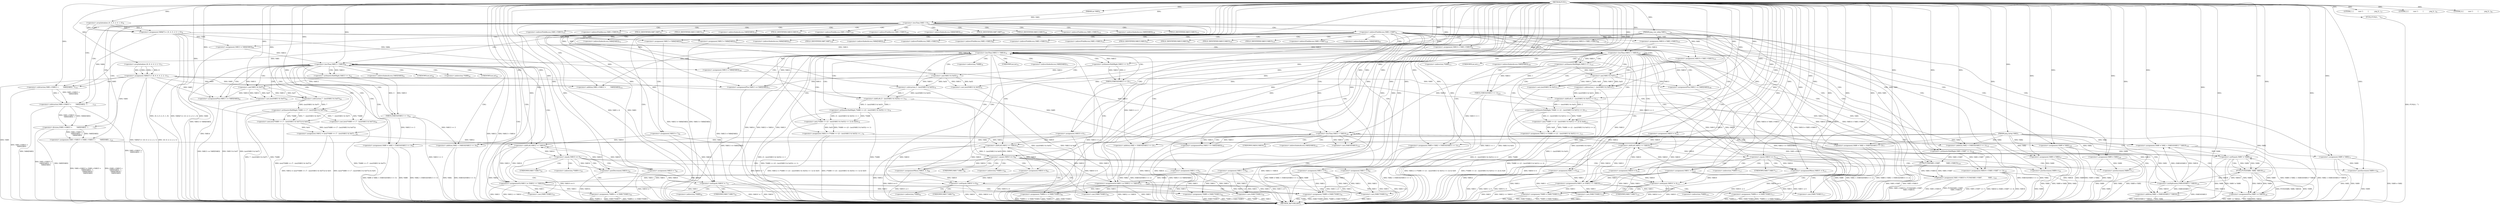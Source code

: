 digraph "FUN1" {  
"8" [label = <(METHOD,FUN1)<SUB>1</SUB>> ]
"451" [label = <(METHOD_RETURN,ANY)<SUB>1</SUB>> ]
"9" [label = <(PARAM,png_row_infop VAR1)<SUB>1</SUB>> ]
"10" [label = <(PARAM,png_bytep VAR2)<SUB>1</SUB>> ]
"11" [label = <(PARAM,int VAR3)<SUB>1</SUB>> ]
"14" [label = <(&lt;operator&gt;.assignment,VAR4[7] = {0, 4, 0, 2, 0, 1, 0})<SUB>8</SUB>> ]
"25" [label = <(&lt;operator&gt;.assignment,VAR5[7] = {8, 8, 4, 4, 2, 2, 1})<SUB>11</SUB>> ]
"35" [label = <(FUN2,FUN2(1, &quot;&quot;))<SUB>15</SUB>> ]
"39" [label = <(&lt;operator&gt;.lessThan,VAR3 &lt; 6)<SUB>21</SUB>> ]
"16" [label = <(&lt;operator&gt;.arrayInitializer,{0, 4, 0, 2, 0, 1, 0})<SUB>8</SUB>> ]
"27" [label = <(&lt;operator&gt;.arrayInitializer,{8, 8, 4, 4, 2, 2, 1})<SUB>11</SUB>> ]
"419" [label = <(&lt;operator&gt;.assignment,VAR1-&gt;VAR15 = (VAR1-&gt;VAR15 +
         VAR5[VAR3...)<SUB>155</SUB>> ]
"440" [label = <(&lt;operator&gt;.assignment,VAR1-&gt;VAR19 = FUN4(VAR1-&gt;VAR7,
            VAR1...)<SUB>159</SUB>> ]
"49" [label = <(LITERAL,1,{
         case 1:
         {
            png_b...)<SUB>27</SUB>> ]
"152" [label = <(LITERAL,2,{
         case 1:
         {
            png_b...)<SUB>61</SUB>> ]
"256" [label = <(LITERAL,4,{
         case 1:
         {
            png_b...)<SUB>94</SUB>> ]
"423" [label = <(&lt;operator&gt;.division,(VAR1-&gt;VAR15 +
         VAR5[VAR3] - 1 -
      ...)<SUB>155</SUB>> ]
"444" [label = <(FUN4,FUN4(VAR1-&gt;VAR7,
            VAR1-&gt;VAR15))<SUB>159</SUB>> ]
"58" [label = <(&lt;operator&gt;.assignment,VAR14 = VAR1-&gt;VAR15)<SUB>35</SUB>> ]
"63" [label = <(&lt;operator&gt;.assignment,VAR9 = VAR2)<SUB>37</SUB>> ]
"66" [label = <(&lt;operator&gt;.assignment,VAR11 = 0)<SUB>38</SUB>> ]
"69" [label = <(&lt;operator&gt;.assignment,VAR10 = 7)<SUB>39</SUB>> ]
"161" [label = <(&lt;operator&gt;.assignment,VAR14 = VAR1-&gt;VAR15)<SUB>69</SUB>> ]
"166" [label = <(&lt;operator&gt;.assignment,VAR9 = VAR2)<SUB>71</SUB>> ]
"169" [label = <(&lt;operator&gt;.assignment,VAR10 = 6)<SUB>72</SUB>> ]
"172" [label = <(&lt;operator&gt;.assignment,VAR11 = 0)<SUB>73</SUB>> ]
"265" [label = <(&lt;operator&gt;.assignment,VAR14 = VAR1-&gt;VAR15)<SUB>102</SUB>> ]
"270" [label = <(&lt;operator&gt;.assignment,VAR9 = VAR2)<SUB>104</SUB>> ]
"273" [label = <(&lt;operator&gt;.assignment,VAR10 = 4)<SUB>105</SUB>> ]
"276" [label = <(&lt;operator&gt;.assignment,VAR11 = 0)<SUB>106</SUB>> ]
"365" [label = <(&lt;operator&gt;.assignment,VAR14 = VAR1-&gt;VAR15)<SUB>132</SUB>> ]
"371" [label = <(&lt;operator&gt;.assignment,VAR9 = VAR2)<SUB>136</SUB>> ]
"374" [label = <(&lt;operator&gt;.assignment,VAR18 = (VAR1-&gt;VAR7 &gt;&gt; 3))<SUB>138</SUB>> ]
"424" [label = <(&lt;operator&gt;.subtraction,VAR1-&gt;VAR15 +
         VAR5[VAR3] - 1 -
       ...)<SUB>155</SUB>> ]
"79" [label = <(&lt;operator&gt;.lessThan,VAR13 &lt; VAR14)<SUB>40</SUB>> ]
"82" [label = <(&lt;operator&gt;.assignmentPlus,VAR13 += VAR5[VAR3])<SUB>41</SUB>> ]
"140" [label = <(&lt;operator&gt;.notEquals,VAR10 != 7)<SUB>57</SUB>> ]
"182" [label = <(&lt;operator&gt;.lessThan,VAR13 &lt; VAR14)<SUB>74</SUB>> ]
"185" [label = <(&lt;operator&gt;.assignmentPlus,VAR13 += VAR5[VAR3])<SUB>75</SUB>> ]
"244" [label = <(&lt;operator&gt;.notEquals,VAR10 != 6)<SUB>90</SUB>> ]
"286" [label = <(&lt;operator&gt;.lessThan,VAR13 &lt; VAR14)<SUB>107</SUB>> ]
"289" [label = <(&lt;operator&gt;.assignmentPlus,VAR13 += VAR5[VAR3])<SUB>108</SUB>> ]
"348" [label = <(&lt;operator&gt;.notEquals,VAR10 != 4)<SUB>123</SUB>> ]
"388" [label = <(&lt;operator&gt;.lessThan,VAR13 &lt; VAR14)<SUB>140</SUB>> ]
"391" [label = <(&lt;operator&gt;.assignmentPlus,VAR13 += VAR5[VAR3])<SUB>141</SUB>> ]
"425" [label = <(&lt;operator&gt;.subtraction,VAR1-&gt;VAR15 +
         VAR5[VAR3] - 1)<SUB>155</SUB>> ]
"74" [label = <(&lt;operator&gt;.assignment,VAR13 = VAR4[VAR3])<SUB>40</SUB>> ]
"88" [label = <(&lt;operator&gt;.assignment,VAR8 = VAR2 + (VAR16)(VAR13 &gt;&gt; 3))<SUB>43</SUB>> ]
"96" [label = <(&lt;operator&gt;.assignment,VAR12 = (int)(*VAR8 &gt;&gt; (7 - (int)(VAR13 &amp; 0x07)...)<SUB>44</SUB>> ]
"112" [label = <(&lt;operators&gt;.assignmentOr,VAR11 |= (VAR12 &lt;&lt; VAR10))<SUB>45</SUB>> ]
"144" [label = <(&lt;operator&gt;.assignment,*VAR9 = (VAR17)VAR11)<SUB>58</SUB>> ]
"177" [label = <(&lt;operator&gt;.assignment,VAR13 = VAR4[VAR3])<SUB>74</SUB>> ]
"191" [label = <(&lt;operator&gt;.assignment,VAR8 = VAR2 + (VAR16)(VAR13 &gt;&gt; 2))<SUB>77</SUB>> ]
"199" [label = <(&lt;operator&gt;.assignment,VAR12 = (*VAR8 &gt;&gt; ((3 - (int)(VAR13 &amp; 0x03)) &lt;&lt;...)<SUB>78</SUB>> ]
"215" [label = <(&lt;operators&gt;.assignmentOr,VAR11 |= (VAR12 &lt;&lt; VAR10))<SUB>79</SUB>> ]
"248" [label = <(&lt;operator&gt;.assignment,*VAR9 = (VAR17)VAR11)<SUB>91</SUB>> ]
"281" [label = <(&lt;operator&gt;.assignment,VAR13 = VAR4[VAR3])<SUB>107</SUB>> ]
"295" [label = <(&lt;operator&gt;.assignment,VAR8 = VAR2 + (VAR16)(VAR13 &gt;&gt; 1))<SUB>110</SUB>> ]
"303" [label = <(&lt;operator&gt;.assignment,VAR12 = (*VAR8 &gt;&gt; ((1 - (int)(VAR13 &amp; 0x01)) &lt;&lt;...)<SUB>111</SUB>> ]
"319" [label = <(&lt;operators&gt;.assignmentOr,VAR11 |= (VAR12 &lt;&lt; VAR10))<SUB>112</SUB>> ]
"352" [label = <(&lt;operator&gt;.assignment,*VAR9 = (VAR17)VAR11)<SUB>124</SUB>> ]
"376" [label = <(&lt;operator&gt;.arithmeticShiftRight,VAR1-&gt;VAR7 &gt;&gt; 3)<SUB>138</SUB>> ]
"383" [label = <(&lt;operator&gt;.assignment,VAR13 = VAR4[VAR3])<SUB>140</SUB>> ]
"397" [label = <(&lt;operator&gt;.assignment,VAR8 = VAR2 + (VAR16)VAR13 * VAR18)<SUB>144</SUB>> ]
"415" [label = <(&lt;operator&gt;.assignmentPlus,VAR9 += VAR18)<SUB>149</SUB>> ]
"426" [label = <(&lt;operator&gt;.addition,VAR1-&gt;VAR15 +
         VAR5[VAR3])<SUB>155</SUB>> ]
"118" [label = <(&lt;operator&gt;.equals,VAR10 == 0)<SUB>47</SUB>> ]
"221" [label = <(&lt;operator&gt;.equals,VAR10 == 0)<SUB>81</SUB>> ]
"325" [label = <(&lt;operator&gt;.equals,VAR10 == 0)<SUB>114</SUB>> ]
"407" [label = <(&lt;operator&gt;.notEquals,VAR9 != VAR8)<SUB>146</SUB>> ]
"90" [label = <(&lt;operator&gt;.addition,VAR2 + (VAR16)(VAR13 &gt;&gt; 3))<SUB>43</SUB>> ]
"98" [label = <(&lt;operator&gt;.and,(int)(*VAR8 &gt;&gt; (7 - (int)(VAR13 &amp; 0x07))) &amp; 0x01)<SUB>44</SUB>> ]
"114" [label = <(&lt;operator&gt;.shiftLeft,VAR12 &lt;&lt; VAR10)<SUB>45</SUB>> ]
"122" [label = <(&lt;operator&gt;.assignment,VAR10 = 7)<SUB>49</SUB>> ]
"125" [label = <(&lt;operator&gt;.assignment,*VAR9++ = (VAR17)VAR11)<SUB>50</SUB>> ]
"132" [label = <(&lt;operator&gt;.assignment,VAR11 = 0)<SUB>51</SUB>> ]
"147" [label = <(&lt;operator&gt;.cast,(VAR17)VAR11)<SUB>58</SUB>> ]
"193" [label = <(&lt;operator&gt;.addition,VAR2 + (VAR16)(VAR13 &gt;&gt; 2))<SUB>77</SUB>> ]
"201" [label = <(&lt;operator&gt;.and,(*VAR8 &gt;&gt; ((3 - (int)(VAR13 &amp; 0x03)) &lt;&lt; 1)) &amp; 0x03)<SUB>78</SUB>> ]
"217" [label = <(&lt;operator&gt;.shiftLeft,VAR12 &lt;&lt; VAR10)<SUB>79</SUB>> ]
"225" [label = <(&lt;operator&gt;.assignment,VAR10 = 6)<SUB>83</SUB>> ]
"228" [label = <(&lt;operator&gt;.assignment,*VAR9++ = (VAR17)VAR11)<SUB>84</SUB>> ]
"235" [label = <(&lt;operator&gt;.assignment,VAR11 = 0)<SUB>85</SUB>> ]
"251" [label = <(&lt;operator&gt;.cast,(VAR17)VAR11)<SUB>91</SUB>> ]
"297" [label = <(&lt;operator&gt;.addition,VAR2 + (VAR16)(VAR13 &gt;&gt; 1))<SUB>110</SUB>> ]
"305" [label = <(&lt;operator&gt;.and,(*VAR8 &gt;&gt; ((1 - (int)(VAR13 &amp; 0x01)) &lt;&lt; 2)) &amp; 0x0f)<SUB>111</SUB>> ]
"321" [label = <(&lt;operator&gt;.shiftLeft,VAR12 &lt;&lt; VAR10)<SUB>112</SUB>> ]
"329" [label = <(&lt;operator&gt;.assignment,VAR10 = 4)<SUB>116</SUB>> ]
"332" [label = <(&lt;operator&gt;.assignment,*VAR9++ = (VAR17)VAR11)<SUB>117</SUB>> ]
"339" [label = <(&lt;operator&gt;.assignment,VAR11 = 0)<SUB>118</SUB>> ]
"355" [label = <(&lt;operator&gt;.cast,(VAR17)VAR11)<SUB>124</SUB>> ]
"399" [label = <(&lt;operator&gt;.addition,VAR2 + (VAR16)VAR13 * VAR18)<SUB>144</SUB>> ]
"411" [label = <(FUN3,FUN3(VAR9, VAR8, VAR18))<SUB>147</SUB>> ]
"92" [label = <(VAR16,(VAR16)(VAR13 &gt;&gt; 3))<SUB>43</SUB>> ]
"99" [label = <(&lt;operator&gt;.cast,(int)(*VAR8 &gt;&gt; (7 - (int)(VAR13 &amp; 0x07))))<SUB>44</SUB>> ]
"137" [label = <(&lt;operator&gt;.postDecrement,VAR10--)<SUB>54</SUB>> ]
"195" [label = <(VAR16,(VAR16)(VAR13 &gt;&gt; 2))<SUB>77</SUB>> ]
"202" [label = <(&lt;operator&gt;.arithmeticShiftRight,*VAR8 &gt;&gt; ((3 - (int)(VAR13 &amp; 0x03)) &lt;&lt; 1))<SUB>78</SUB>> ]
"240" [label = <(&lt;operator&gt;.assignmentMinus,VAR10 -= 2)<SUB>88</SUB>> ]
"299" [label = <(VAR16,(VAR16)(VAR13 &gt;&gt; 1))<SUB>110</SUB>> ]
"306" [label = <(&lt;operator&gt;.arithmeticShiftRight,*VAR8 &gt;&gt; ((1 - (int)(VAR13 &amp; 0x01)) &lt;&lt; 2))<SUB>111</SUB>> ]
"344" [label = <(&lt;operator&gt;.assignmentMinus,VAR10 -= 4)<SUB>121</SUB>> ]
"401" [label = <(&lt;operator&gt;.multiplication,(VAR16)VAR13 * VAR18)<SUB>144</SUB>> ]
"93" [label = <(&lt;operator&gt;.arithmeticShiftRight,VAR13 &gt;&gt; 3)<SUB>43</SUB>> ]
"101" [label = <(&lt;operator&gt;.arithmeticShiftRight,*VAR8 &gt;&gt; (7 - (int)(VAR13 &amp; 0x07)))<SUB>44</SUB>> ]
"129" [label = <(&lt;operator&gt;.cast,(VAR17)VAR11)<SUB>50</SUB>> ]
"196" [label = <(&lt;operator&gt;.arithmeticShiftRight,VAR13 &gt;&gt; 2)<SUB>77</SUB>> ]
"205" [label = <(&lt;operator&gt;.shiftLeft,(3 - (int)(VAR13 &amp; 0x03)) &lt;&lt; 1)<SUB>78</SUB>> ]
"232" [label = <(&lt;operator&gt;.cast,(VAR17)VAR11)<SUB>84</SUB>> ]
"300" [label = <(&lt;operator&gt;.arithmeticShiftRight,VAR13 &gt;&gt; 1)<SUB>110</SUB>> ]
"309" [label = <(&lt;operator&gt;.shiftLeft,(1 - (int)(VAR13 &amp; 0x01)) &lt;&lt; 2)<SUB>111</SUB>> ]
"336" [label = <(&lt;operator&gt;.cast,(VAR17)VAR11)<SUB>117</SUB>> ]
"402" [label = <(&lt;operator&gt;.cast,(VAR16)VAR13)<SUB>144</SUB>> ]
"104" [label = <(&lt;operator&gt;.subtraction,7 - (int)(VAR13 &amp; 0x07))<SUB>44</SUB>> ]
"127" [label = <(&lt;operator&gt;.postIncrement,VAR9++)<SUB>50</SUB>> ]
"206" [label = <(&lt;operator&gt;.subtraction,3 - (int)(VAR13 &amp; 0x03))<SUB>78</SUB>> ]
"230" [label = <(&lt;operator&gt;.postIncrement,VAR9++)<SUB>84</SUB>> ]
"310" [label = <(&lt;operator&gt;.subtraction,1 - (int)(VAR13 &amp; 0x01))<SUB>111</SUB>> ]
"334" [label = <(&lt;operator&gt;.postIncrement,VAR9++)<SUB>117</SUB>> ]
"106" [label = <(&lt;operator&gt;.cast,(int)(VAR13 &amp; 0x07))<SUB>44</SUB>> ]
"208" [label = <(&lt;operator&gt;.cast,(int)(VAR13 &amp; 0x03))<SUB>78</SUB>> ]
"312" [label = <(&lt;operator&gt;.cast,(int)(VAR13 &amp; 0x01))<SUB>111</SUB>> ]
"108" [label = <(&lt;operator&gt;.and,VAR13 &amp; 0x07)<SUB>44</SUB>> ]
"210" [label = <(&lt;operator&gt;.and,VAR13 &amp; 0x03)<SUB>78</SUB>> ]
"314" [label = <(&lt;operator&gt;.and,VAR13 &amp; 0x01)<SUB>111</SUB>> ]
"44" [label = <(&lt;operator&gt;.indirectFieldAccess,VAR1-&gt;VAR7)<SUB>25</SUB>> ]
"420" [label = <(&lt;operator&gt;.indirectFieldAccess,VAR1-&gt;VAR15)<SUB>155</SUB>> ]
"441" [label = <(&lt;operator&gt;.indirectFieldAccess,VAR1-&gt;VAR19)<SUB>159</SUB>> ]
"46" [label = <(FIELD_IDENTIFIER,VAR7,VAR7)<SUB>25</SUB>> ]
"422" [label = <(FIELD_IDENTIFIER,VAR15,VAR15)<SUB>155</SUB>> ]
"437" [label = <(&lt;operator&gt;.indirectIndexAccess,VAR5[VAR3])<SUB>158</SUB>> ]
"443" [label = <(FIELD_IDENTIFIER,VAR19,VAR19)<SUB>159</SUB>> ]
"445" [label = <(&lt;operator&gt;.indirectFieldAccess,VAR1-&gt;VAR7)<SUB>159</SUB>> ]
"448" [label = <(&lt;operator&gt;.indirectFieldAccess,VAR1-&gt;VAR15)<SUB>160</SUB>> ]
"434" [label = <(&lt;operator&gt;.indirectIndexAccess,VAR4[VAR3])<SUB>157</SUB>> ]
"447" [label = <(FIELD_IDENTIFIER,VAR7,VAR7)<SUB>159</SUB>> ]
"450" [label = <(FIELD_IDENTIFIER,VAR15,VAR15)<SUB>160</SUB>> ]
"60" [label = <(&lt;operator&gt;.indirectFieldAccess,VAR1-&gt;VAR15)<SUB>35</SUB>> ]
"163" [label = <(&lt;operator&gt;.indirectFieldAccess,VAR1-&gt;VAR15)<SUB>69</SUB>> ]
"267" [label = <(&lt;operator&gt;.indirectFieldAccess,VAR1-&gt;VAR15)<SUB>102</SUB>> ]
"367" [label = <(&lt;operator&gt;.indirectFieldAccess,VAR1-&gt;VAR15)<SUB>132</SUB>> ]
"62" [label = <(FIELD_IDENTIFIER,VAR15,VAR15)<SUB>35</SUB>> ]
"84" [label = <(&lt;operator&gt;.indirectIndexAccess,VAR5[VAR3])<SUB>41</SUB>> ]
"165" [label = <(FIELD_IDENTIFIER,VAR15,VAR15)<SUB>69</SUB>> ]
"187" [label = <(&lt;operator&gt;.indirectIndexAccess,VAR5[VAR3])<SUB>75</SUB>> ]
"269" [label = <(FIELD_IDENTIFIER,VAR15,VAR15)<SUB>102</SUB>> ]
"291" [label = <(&lt;operator&gt;.indirectIndexAccess,VAR5[VAR3])<SUB>108</SUB>> ]
"369" [label = <(FIELD_IDENTIFIER,VAR15,VAR15)<SUB>132</SUB>> ]
"377" [label = <(&lt;operator&gt;.indirectFieldAccess,VAR1-&gt;VAR7)<SUB>138</SUB>> ]
"393" [label = <(&lt;operator&gt;.indirectIndexAccess,VAR5[VAR3])<SUB>141</SUB>> ]
"427" [label = <(&lt;operator&gt;.indirectFieldAccess,VAR1-&gt;VAR15)<SUB>155</SUB>> ]
"430" [label = <(&lt;operator&gt;.indirectIndexAccess,VAR5[VAR3])<SUB>156</SUB>> ]
"76" [label = <(&lt;operator&gt;.indirectIndexAccess,VAR4[VAR3])<SUB>40</SUB>> ]
"145" [label = <(&lt;operator&gt;.indirection,*VAR9)<SUB>58</SUB>> ]
"179" [label = <(&lt;operator&gt;.indirectIndexAccess,VAR4[VAR3])<SUB>74</SUB>> ]
"249" [label = <(&lt;operator&gt;.indirection,*VAR9)<SUB>91</SUB>> ]
"283" [label = <(&lt;operator&gt;.indirectIndexAccess,VAR4[VAR3])<SUB>107</SUB>> ]
"353" [label = <(&lt;operator&gt;.indirection,*VAR9)<SUB>124</SUB>> ]
"379" [label = <(FIELD_IDENTIFIER,VAR7,VAR7)<SUB>138</SUB>> ]
"385" [label = <(&lt;operator&gt;.indirectIndexAccess,VAR4[VAR3])<SUB>140</SUB>> ]
"429" [label = <(FIELD_IDENTIFIER,VAR15,VAR15)<SUB>155</SUB>> ]
"148" [label = <(UNKNOWN,VAR17,VAR17)<SUB>58</SUB>> ]
"252" [label = <(UNKNOWN,VAR17,VAR17)<SUB>91</SUB>> ]
"356" [label = <(UNKNOWN,VAR17,VAR17)<SUB>124</SUB>> ]
"100" [label = <(UNKNOWN,int,int)<SUB>44</SUB>> ]
"126" [label = <(&lt;operator&gt;.indirection,*VAR9++)<SUB>50</SUB>> ]
"203" [label = <(&lt;operator&gt;.indirection,*VAR8)<SUB>78</SUB>> ]
"229" [label = <(&lt;operator&gt;.indirection,*VAR9++)<SUB>84</SUB>> ]
"307" [label = <(&lt;operator&gt;.indirection,*VAR8)<SUB>111</SUB>> ]
"333" [label = <(&lt;operator&gt;.indirection,*VAR9++)<SUB>117</SUB>> ]
"102" [label = <(&lt;operator&gt;.indirection,*VAR8)<SUB>44</SUB>> ]
"130" [label = <(UNKNOWN,VAR17,VAR17)<SUB>50</SUB>> ]
"233" [label = <(UNKNOWN,VAR17,VAR17)<SUB>84</SUB>> ]
"337" [label = <(UNKNOWN,VAR17,VAR17)<SUB>117</SUB>> ]
"403" [label = <(UNKNOWN,VAR16,VAR16)<SUB>144</SUB>> ]
"107" [label = <(UNKNOWN,int,int)<SUB>44</SUB>> ]
"209" [label = <(UNKNOWN,int,int)<SUB>78</SUB>> ]
"313" [label = <(UNKNOWN,int,int)<SUB>111</SUB>> ]
  "9" -> "451"  [ label = "DDG: VAR1"] 
  "14" -> "451"  [ label = "DDG: VAR4"] 
  "14" -> "451"  [ label = "DDG: {0, 4, 0, 2, 0, 1, 0}"] 
  "14" -> "451"  [ label = "DDG: VAR4[7] = {0, 4, 0, 2, 0, 1, 0}"] 
  "25" -> "451"  [ label = "DDG: VAR5"] 
  "25" -> "451"  [ label = "DDG: {8, 8, 4, 4, 2, 2, 1}"] 
  "25" -> "451"  [ label = "DDG: VAR5[7] = {8, 8, 4, 4, 2, 2, 1}"] 
  "35" -> "451"  [ label = "DDG: FUN2(1, &quot;&quot;)"] 
  "39" -> "451"  [ label = "DDG: VAR3"] 
  "39" -> "451"  [ label = "DDG: VAR3 &lt; 6"] 
  "365" -> "451"  [ label = "DDG: VAR14 = VAR1-&gt;VAR15"] 
  "371" -> "451"  [ label = "DDG: VAR9"] 
  "371" -> "451"  [ label = "DDG: VAR2"] 
  "371" -> "451"  [ label = "DDG: VAR9 = VAR2"] 
  "374" -> "451"  [ label = "DDG: VAR18"] 
  "374" -> "451"  [ label = "DDG: VAR1-&gt;VAR7 &gt;&gt; 3"] 
  "374" -> "451"  [ label = "DDG: VAR18 = (VAR1-&gt;VAR7 &gt;&gt; 3)"] 
  "383" -> "451"  [ label = "DDG: VAR13 = VAR4[VAR3]"] 
  "388" -> "451"  [ label = "DDG: VAR13"] 
  "388" -> "451"  [ label = "DDG: VAR14"] 
  "388" -> "451"  [ label = "DDG: VAR13 &lt; VAR14"] 
  "399" -> "451"  [ label = "DDG: VAR2"] 
  "401" -> "451"  [ label = "DDG: (VAR16)VAR13"] 
  "399" -> "451"  [ label = "DDG: (VAR16)VAR13 * VAR18"] 
  "397" -> "451"  [ label = "DDG: VAR2 + (VAR16)VAR13 * VAR18"] 
  "397" -> "451"  [ label = "DDG: VAR8 = VAR2 + (VAR16)VAR13 * VAR18"] 
  "407" -> "451"  [ label = "DDG: VAR8"] 
  "407" -> "451"  [ label = "DDG: VAR9 != VAR8"] 
  "411" -> "451"  [ label = "DDG: VAR8"] 
  "411" -> "451"  [ label = "DDG: FUN3(VAR9, VAR8, VAR18)"] 
  "415" -> "451"  [ label = "DDG: VAR9"] 
  "415" -> "451"  [ label = "DDG: VAR18"] 
  "415" -> "451"  [ label = "DDG: VAR9 += VAR18"] 
  "391" -> "451"  [ label = "DDG: VAR13 += VAR5[VAR3]"] 
  "265" -> "451"  [ label = "DDG: VAR14 = VAR1-&gt;VAR15"] 
  "270" -> "451"  [ label = "DDG: VAR9"] 
  "270" -> "451"  [ label = "DDG: VAR2"] 
  "270" -> "451"  [ label = "DDG: VAR9 = VAR2"] 
  "273" -> "451"  [ label = "DDG: VAR10 = 4"] 
  "276" -> "451"  [ label = "DDG: VAR11"] 
  "276" -> "451"  [ label = "DDG: VAR11 = 0"] 
  "281" -> "451"  [ label = "DDG: VAR13 = VAR4[VAR3]"] 
  "286" -> "451"  [ label = "DDG: VAR13"] 
  "286" -> "451"  [ label = "DDG: VAR14"] 
  "286" -> "451"  [ label = "DDG: VAR13 &lt; VAR14"] 
  "348" -> "451"  [ label = "DDG: VAR10"] 
  "348" -> "451"  [ label = "DDG: VAR10 != 4"] 
  "352" -> "451"  [ label = "DDG: *VAR9"] 
  "355" -> "451"  [ label = "DDG: VAR11"] 
  "352" -> "451"  [ label = "DDG: (VAR17)VAR11"] 
  "352" -> "451"  [ label = "DDG: *VAR9 = (VAR17)VAR11"] 
  "295" -> "451"  [ label = "DDG: VAR8"] 
  "297" -> "451"  [ label = "DDG: VAR2"] 
  "299" -> "451"  [ label = "DDG: VAR13 &gt;&gt; 1"] 
  "297" -> "451"  [ label = "DDG: (VAR16)(VAR13 &gt;&gt; 1)"] 
  "295" -> "451"  [ label = "DDG: VAR2 + (VAR16)(VAR13 &gt;&gt; 1)"] 
  "295" -> "451"  [ label = "DDG: VAR8 = VAR2 + (VAR16)(VAR13 &gt;&gt; 1)"] 
  "306" -> "451"  [ label = "DDG: *VAR8"] 
  "312" -> "451"  [ label = "DDG: VAR13 &amp; 0x01"] 
  "310" -> "451"  [ label = "DDG: (int)(VAR13 &amp; 0x01)"] 
  "309" -> "451"  [ label = "DDG: 1 - (int)(VAR13 &amp; 0x01)"] 
  "306" -> "451"  [ label = "DDG: (1 - (int)(VAR13 &amp; 0x01)) &lt;&lt; 2"] 
  "305" -> "451"  [ label = "DDG: *VAR8 &gt;&gt; ((1 - (int)(VAR13 &amp; 0x01)) &lt;&lt; 2)"] 
  "303" -> "451"  [ label = "DDG: (*VAR8 &gt;&gt; ((1 - (int)(VAR13 &amp; 0x01)) &lt;&lt; 2)) &amp; 0x0f"] 
  "303" -> "451"  [ label = "DDG: VAR12 = (*VAR8 &gt;&gt; ((1 - (int)(VAR13 &amp; 0x01)) &lt;&lt; 2)) &amp; 0x0f"] 
  "319" -> "451"  [ label = "DDG: VAR11"] 
  "321" -> "451"  [ label = "DDG: VAR12"] 
  "319" -> "451"  [ label = "DDG: VAR12 &lt;&lt; VAR10"] 
  "325" -> "451"  [ label = "DDG: VAR10 == 0"] 
  "344" -> "451"  [ label = "DDG: VAR10 -= 4"] 
  "329" -> "451"  [ label = "DDG: VAR10 = 4"] 
  "334" -> "451"  [ label = "DDG: VAR9"] 
  "332" -> "451"  [ label = "DDG: *VAR9++"] 
  "332" -> "451"  [ label = "DDG: (VAR17)VAR11"] 
  "332" -> "451"  [ label = "DDG: *VAR9++ = (VAR17)VAR11"] 
  "339" -> "451"  [ label = "DDG: VAR11"] 
  "339" -> "451"  [ label = "DDG: VAR11 = 0"] 
  "289" -> "451"  [ label = "DDG: VAR13 += VAR5[VAR3]"] 
  "161" -> "451"  [ label = "DDG: VAR14 = VAR1-&gt;VAR15"] 
  "166" -> "451"  [ label = "DDG: VAR9"] 
  "166" -> "451"  [ label = "DDG: VAR2"] 
  "166" -> "451"  [ label = "DDG: VAR9 = VAR2"] 
  "169" -> "451"  [ label = "DDG: VAR10 = 6"] 
  "172" -> "451"  [ label = "DDG: VAR11"] 
  "172" -> "451"  [ label = "DDG: VAR11 = 0"] 
  "177" -> "451"  [ label = "DDG: VAR13 = VAR4[VAR3]"] 
  "182" -> "451"  [ label = "DDG: VAR13"] 
  "182" -> "451"  [ label = "DDG: VAR14"] 
  "182" -> "451"  [ label = "DDG: VAR13 &lt; VAR14"] 
  "244" -> "451"  [ label = "DDG: VAR10"] 
  "244" -> "451"  [ label = "DDG: VAR10 != 6"] 
  "248" -> "451"  [ label = "DDG: *VAR9"] 
  "251" -> "451"  [ label = "DDG: VAR11"] 
  "248" -> "451"  [ label = "DDG: (VAR17)VAR11"] 
  "248" -> "451"  [ label = "DDG: *VAR9 = (VAR17)VAR11"] 
  "191" -> "451"  [ label = "DDG: VAR8"] 
  "193" -> "451"  [ label = "DDG: VAR2"] 
  "195" -> "451"  [ label = "DDG: VAR13 &gt;&gt; 2"] 
  "193" -> "451"  [ label = "DDG: (VAR16)(VAR13 &gt;&gt; 2)"] 
  "191" -> "451"  [ label = "DDG: VAR2 + (VAR16)(VAR13 &gt;&gt; 2)"] 
  "191" -> "451"  [ label = "DDG: VAR8 = VAR2 + (VAR16)(VAR13 &gt;&gt; 2)"] 
  "202" -> "451"  [ label = "DDG: *VAR8"] 
  "208" -> "451"  [ label = "DDG: VAR13 &amp; 0x03"] 
  "206" -> "451"  [ label = "DDG: (int)(VAR13 &amp; 0x03)"] 
  "205" -> "451"  [ label = "DDG: 3 - (int)(VAR13 &amp; 0x03)"] 
  "202" -> "451"  [ label = "DDG: (3 - (int)(VAR13 &amp; 0x03)) &lt;&lt; 1"] 
  "201" -> "451"  [ label = "DDG: *VAR8 &gt;&gt; ((3 - (int)(VAR13 &amp; 0x03)) &lt;&lt; 1)"] 
  "199" -> "451"  [ label = "DDG: (*VAR8 &gt;&gt; ((3 - (int)(VAR13 &amp; 0x03)) &lt;&lt; 1)) &amp; 0x03"] 
  "199" -> "451"  [ label = "DDG: VAR12 = (*VAR8 &gt;&gt; ((3 - (int)(VAR13 &amp; 0x03)) &lt;&lt; 1)) &amp; 0x03"] 
  "215" -> "451"  [ label = "DDG: VAR11"] 
  "217" -> "451"  [ label = "DDG: VAR12"] 
  "215" -> "451"  [ label = "DDG: VAR12 &lt;&lt; VAR10"] 
  "221" -> "451"  [ label = "DDG: VAR10 == 0"] 
  "240" -> "451"  [ label = "DDG: VAR10 -= 2"] 
  "225" -> "451"  [ label = "DDG: VAR10 = 6"] 
  "230" -> "451"  [ label = "DDG: VAR9"] 
  "228" -> "451"  [ label = "DDG: *VAR9++"] 
  "228" -> "451"  [ label = "DDG: (VAR17)VAR11"] 
  "228" -> "451"  [ label = "DDG: *VAR9++ = (VAR17)VAR11"] 
  "235" -> "451"  [ label = "DDG: VAR11"] 
  "235" -> "451"  [ label = "DDG: VAR11 = 0"] 
  "185" -> "451"  [ label = "DDG: VAR13 += VAR5[VAR3]"] 
  "58" -> "451"  [ label = "DDG: VAR14 = VAR1-&gt;VAR15"] 
  "63" -> "451"  [ label = "DDG: VAR9"] 
  "63" -> "451"  [ label = "DDG: VAR2"] 
  "63" -> "451"  [ label = "DDG: VAR9 = VAR2"] 
  "66" -> "451"  [ label = "DDG: VAR11"] 
  "66" -> "451"  [ label = "DDG: VAR11 = 0"] 
  "69" -> "451"  [ label = "DDG: VAR10 = 7"] 
  "74" -> "451"  [ label = "DDG: VAR13 = VAR4[VAR3]"] 
  "79" -> "451"  [ label = "DDG: VAR13"] 
  "79" -> "451"  [ label = "DDG: VAR14"] 
  "79" -> "451"  [ label = "DDG: VAR13 &lt; VAR14"] 
  "140" -> "451"  [ label = "DDG: VAR10"] 
  "140" -> "451"  [ label = "DDG: VAR10 != 7"] 
  "144" -> "451"  [ label = "DDG: *VAR9"] 
  "147" -> "451"  [ label = "DDG: VAR11"] 
  "144" -> "451"  [ label = "DDG: (VAR17)VAR11"] 
  "144" -> "451"  [ label = "DDG: *VAR9 = (VAR17)VAR11"] 
  "425" -> "451"  [ label = "DDG: VAR1-&gt;VAR15 +
         VAR5[VAR3]"] 
  "424" -> "451"  [ label = "DDG: VAR1-&gt;VAR15 +
         VAR5[VAR3] - 1"] 
  "424" -> "451"  [ label = "DDG: VAR4[VAR3]"] 
  "423" -> "451"  [ label = "DDG: VAR1-&gt;VAR15 +
         VAR5[VAR3] - 1 -
         VAR4[VAR3]"] 
  "423" -> "451"  [ label = "DDG: VAR5[VAR3]"] 
  "419" -> "451"  [ label = "DDG: (VAR1-&gt;VAR15 +
         VAR5[VAR3] - 1 -
         VAR4[VAR3]) /
         VAR5[VAR3]"] 
  "419" -> "451"  [ label = "DDG: VAR1-&gt;VAR15 = (VAR1-&gt;VAR15 +
         VAR5[VAR3] - 1 -
         VAR4[VAR3]) /
         VAR5[VAR3]"] 
  "440" -> "451"  [ label = "DDG: VAR1-&gt;VAR19"] 
  "444" -> "451"  [ label = "DDG: VAR1-&gt;VAR7"] 
  "444" -> "451"  [ label = "DDG: VAR1-&gt;VAR15"] 
  "440" -> "451"  [ label = "DDG: FUN4(VAR1-&gt;VAR7,
            VAR1-&gt;VAR15)"] 
  "440" -> "451"  [ label = "DDG: VAR1-&gt;VAR19 = FUN4(VAR1-&gt;VAR7,
            VAR1-&gt;VAR15)"] 
  "88" -> "451"  [ label = "DDG: VAR8"] 
  "90" -> "451"  [ label = "DDG: VAR2"] 
  "92" -> "451"  [ label = "DDG: VAR13 &gt;&gt; 3"] 
  "90" -> "451"  [ label = "DDG: (VAR16)(VAR13 &gt;&gt; 3)"] 
  "88" -> "451"  [ label = "DDG: VAR2 + (VAR16)(VAR13 &gt;&gt; 3)"] 
  "88" -> "451"  [ label = "DDG: VAR8 = VAR2 + (VAR16)(VAR13 &gt;&gt; 3)"] 
  "101" -> "451"  [ label = "DDG: *VAR8"] 
  "106" -> "451"  [ label = "DDG: VAR13 &amp; 0x07"] 
  "104" -> "451"  [ label = "DDG: (int)(VAR13 &amp; 0x07)"] 
  "101" -> "451"  [ label = "DDG: 7 - (int)(VAR13 &amp; 0x07)"] 
  "99" -> "451"  [ label = "DDG: *VAR8 &gt;&gt; (7 - (int)(VAR13 &amp; 0x07))"] 
  "98" -> "451"  [ label = "DDG: (int)(*VAR8 &gt;&gt; (7 - (int)(VAR13 &amp; 0x07)))"] 
  "96" -> "451"  [ label = "DDG: (int)(*VAR8 &gt;&gt; (7 - (int)(VAR13 &amp; 0x07))) &amp; 0x01"] 
  "96" -> "451"  [ label = "DDG: VAR12 = (int)(*VAR8 &gt;&gt; (7 - (int)(VAR13 &amp; 0x07))) &amp; 0x01"] 
  "112" -> "451"  [ label = "DDG: VAR11"] 
  "114" -> "451"  [ label = "DDG: VAR12"] 
  "112" -> "451"  [ label = "DDG: VAR12 &lt;&lt; VAR10"] 
  "118" -> "451"  [ label = "DDG: VAR10 == 0"] 
  "137" -> "451"  [ label = "DDG: VAR10--"] 
  "122" -> "451"  [ label = "DDG: VAR10 = 7"] 
  "127" -> "451"  [ label = "DDG: VAR9"] 
  "125" -> "451"  [ label = "DDG: *VAR9++"] 
  "125" -> "451"  [ label = "DDG: (VAR17)VAR11"] 
  "125" -> "451"  [ label = "DDG: *VAR9++ = (VAR17)VAR11"] 
  "132" -> "451"  [ label = "DDG: VAR11"] 
  "132" -> "451"  [ label = "DDG: VAR11 = 0"] 
  "82" -> "451"  [ label = "DDG: VAR13 += VAR5[VAR3]"] 
  "8" -> "9"  [ label = "DDG: "] 
  "8" -> "10"  [ label = "DDG: "] 
  "8" -> "11"  [ label = "DDG: "] 
  "16" -> "14"  [ label = "DDG: 1"] 
  "16" -> "14"  [ label = "DDG: 0"] 
  "16" -> "14"  [ label = "DDG: 2"] 
  "16" -> "14"  [ label = "DDG: 4"] 
  "27" -> "25"  [ label = "DDG: 2"] 
  "27" -> "25"  [ label = "DDG: 1"] 
  "27" -> "25"  [ label = "DDG: 8"] 
  "27" -> "25"  [ label = "DDG: 4"] 
  "8" -> "35"  [ label = "DDG: "] 
  "8" -> "16"  [ label = "DDG: "] 
  "8" -> "27"  [ label = "DDG: "] 
  "11" -> "39"  [ label = "DDG: VAR3"] 
  "8" -> "39"  [ label = "DDG: "] 
  "423" -> "419"  [ label = "DDG: VAR1-&gt;VAR15 +
         VAR5[VAR3] - 1 -
         VAR4[VAR3]"] 
  "423" -> "419"  [ label = "DDG: VAR5[VAR3]"] 
  "444" -> "440"  [ label = "DDG: VAR1-&gt;VAR7"] 
  "444" -> "440"  [ label = "DDG: VAR1-&gt;VAR15"] 
  "8" -> "49"  [ label = "DDG: "] 
  "8" -> "152"  [ label = "DDG: "] 
  "8" -> "256"  [ label = "DDG: "] 
  "424" -> "423"  [ label = "DDG: VAR1-&gt;VAR15 +
         VAR5[VAR3] - 1"] 
  "424" -> "423"  [ label = "DDG: VAR4[VAR3]"] 
  "25" -> "423"  [ label = "DDG: VAR5"] 
  "9" -> "444"  [ label = "DDG: VAR1"] 
  "376" -> "444"  [ label = "DDG: VAR1-&gt;VAR7"] 
  "419" -> "444"  [ label = "DDG: VAR1-&gt;VAR15"] 
  "9" -> "58"  [ label = "DDG: VAR1"] 
  "10" -> "63"  [ label = "DDG: VAR2"] 
  "8" -> "63"  [ label = "DDG: "] 
  "8" -> "66"  [ label = "DDG: "] 
  "8" -> "69"  [ label = "DDG: "] 
  "9" -> "161"  [ label = "DDG: VAR1"] 
  "10" -> "166"  [ label = "DDG: VAR2"] 
  "8" -> "166"  [ label = "DDG: "] 
  "8" -> "169"  [ label = "DDG: "] 
  "8" -> "172"  [ label = "DDG: "] 
  "9" -> "265"  [ label = "DDG: VAR1"] 
  "10" -> "270"  [ label = "DDG: VAR2"] 
  "8" -> "270"  [ label = "DDG: "] 
  "8" -> "273"  [ label = "DDG: "] 
  "8" -> "276"  [ label = "DDG: "] 
  "9" -> "365"  [ label = "DDG: VAR1"] 
  "10" -> "371"  [ label = "DDG: VAR2"] 
  "8" -> "371"  [ label = "DDG: "] 
  "376" -> "374"  [ label = "DDG: VAR1-&gt;VAR7"] 
  "376" -> "374"  [ label = "DDG: 3"] 
  "425" -> "424"  [ label = "DDG: VAR1-&gt;VAR15 +
         VAR5[VAR3]"] 
  "425" -> "424"  [ label = "DDG: 1"] 
  "14" -> "424"  [ label = "DDG: VAR4"] 
  "25" -> "82"  [ label = "DDG: VAR5"] 
  "25" -> "185"  [ label = "DDG: VAR5"] 
  "25" -> "289"  [ label = "DDG: VAR5"] 
  "25" -> "391"  [ label = "DDG: VAR5"] 
  "9" -> "425"  [ label = "DDG: VAR1"] 
  "25" -> "425"  [ label = "DDG: VAR5"] 
  "8" -> "425"  [ label = "DDG: "] 
  "14" -> "74"  [ label = "DDG: VAR4"] 
  "74" -> "79"  [ label = "DDG: VAR13"] 
  "82" -> "79"  [ label = "DDG: VAR13"] 
  "8" -> "79"  [ label = "DDG: "] 
  "58" -> "79"  [ label = "DDG: VAR14"] 
  "108" -> "82"  [ label = "DDG: VAR13"] 
  "8" -> "82"  [ label = "DDG: "] 
  "8" -> "88"  [ label = "DDG: "] 
  "10" -> "88"  [ label = "DDG: VAR2"] 
  "92" -> "88"  [ label = "DDG: VAR13 &gt;&gt; 3"] 
  "98" -> "96"  [ label = "DDG: (int)(*VAR8 &gt;&gt; (7 - (int)(VAR13 &amp; 0x07)))"] 
  "98" -> "96"  [ label = "DDG: 0x01"] 
  "114" -> "112"  [ label = "DDG: VAR12"] 
  "114" -> "112"  [ label = "DDG: VAR10"] 
  "69" -> "140"  [ label = "DDG: VAR10"] 
  "137" -> "140"  [ label = "DDG: VAR10"] 
  "122" -> "140"  [ label = "DDG: VAR10"] 
  "8" -> "140"  [ label = "DDG: "] 
  "66" -> "144"  [ label = "DDG: VAR11"] 
  "112" -> "144"  [ label = "DDG: VAR11"] 
  "132" -> "144"  [ label = "DDG: VAR11"] 
  "8" -> "144"  [ label = "DDG: "] 
  "14" -> "177"  [ label = "DDG: VAR4"] 
  "177" -> "182"  [ label = "DDG: VAR13"] 
  "185" -> "182"  [ label = "DDG: VAR13"] 
  "8" -> "182"  [ label = "DDG: "] 
  "161" -> "182"  [ label = "DDG: VAR14"] 
  "210" -> "185"  [ label = "DDG: VAR13"] 
  "8" -> "185"  [ label = "DDG: "] 
  "8" -> "191"  [ label = "DDG: "] 
  "10" -> "191"  [ label = "DDG: VAR2"] 
  "195" -> "191"  [ label = "DDG: VAR13 &gt;&gt; 2"] 
  "201" -> "199"  [ label = "DDG: *VAR8 &gt;&gt; ((3 - (int)(VAR13 &amp; 0x03)) &lt;&lt; 1)"] 
  "201" -> "199"  [ label = "DDG: 0x03"] 
  "217" -> "215"  [ label = "DDG: VAR12"] 
  "217" -> "215"  [ label = "DDG: VAR10"] 
  "169" -> "244"  [ label = "DDG: VAR10"] 
  "240" -> "244"  [ label = "DDG: VAR10"] 
  "225" -> "244"  [ label = "DDG: VAR10"] 
  "8" -> "244"  [ label = "DDG: "] 
  "172" -> "248"  [ label = "DDG: VAR11"] 
  "215" -> "248"  [ label = "DDG: VAR11"] 
  "235" -> "248"  [ label = "DDG: VAR11"] 
  "8" -> "248"  [ label = "DDG: "] 
  "14" -> "281"  [ label = "DDG: VAR4"] 
  "281" -> "286"  [ label = "DDG: VAR13"] 
  "289" -> "286"  [ label = "DDG: VAR13"] 
  "8" -> "286"  [ label = "DDG: "] 
  "265" -> "286"  [ label = "DDG: VAR14"] 
  "314" -> "289"  [ label = "DDG: VAR13"] 
  "8" -> "289"  [ label = "DDG: "] 
  "8" -> "295"  [ label = "DDG: "] 
  "10" -> "295"  [ label = "DDG: VAR2"] 
  "299" -> "295"  [ label = "DDG: VAR13 &gt;&gt; 1"] 
  "305" -> "303"  [ label = "DDG: *VAR8 &gt;&gt; ((1 - (int)(VAR13 &amp; 0x01)) &lt;&lt; 2)"] 
  "305" -> "303"  [ label = "DDG: 0x0f"] 
  "321" -> "319"  [ label = "DDG: VAR12"] 
  "321" -> "319"  [ label = "DDG: VAR10"] 
  "273" -> "348"  [ label = "DDG: VAR10"] 
  "344" -> "348"  [ label = "DDG: VAR10"] 
  "329" -> "348"  [ label = "DDG: VAR10"] 
  "8" -> "348"  [ label = "DDG: "] 
  "276" -> "352"  [ label = "DDG: VAR11"] 
  "319" -> "352"  [ label = "DDG: VAR11"] 
  "339" -> "352"  [ label = "DDG: VAR11"] 
  "8" -> "352"  [ label = "DDG: "] 
  "9" -> "376"  [ label = "DDG: VAR1"] 
  "8" -> "376"  [ label = "DDG: "] 
  "14" -> "383"  [ label = "DDG: VAR4"] 
  "383" -> "388"  [ label = "DDG: VAR13"] 
  "391" -> "388"  [ label = "DDG: VAR13"] 
  "8" -> "388"  [ label = "DDG: "] 
  "365" -> "388"  [ label = "DDG: VAR14"] 
  "8" -> "391"  [ label = "DDG: "] 
  "388" -> "391"  [ label = "DDG: VAR13"] 
  "8" -> "397"  [ label = "DDG: "] 
  "10" -> "397"  [ label = "DDG: VAR2"] 
  "401" -> "397"  [ label = "DDG: (VAR16)VAR13"] 
  "401" -> "397"  [ label = "DDG: VAR18"] 
  "401" -> "415"  [ label = "DDG: VAR18"] 
  "411" -> "415"  [ label = "DDG: VAR18"] 
  "8" -> "415"  [ label = "DDG: "] 
  "9" -> "426"  [ label = "DDG: VAR1"] 
  "25" -> "426"  [ label = "DDG: VAR5"] 
  "66" -> "112"  [ label = "DDG: VAR11"] 
  "132" -> "112"  [ label = "DDG: VAR11"] 
  "8" -> "112"  [ label = "DDG: "] 
  "172" -> "215"  [ label = "DDG: VAR11"] 
  "235" -> "215"  [ label = "DDG: VAR11"] 
  "8" -> "215"  [ label = "DDG: "] 
  "276" -> "319"  [ label = "DDG: VAR11"] 
  "339" -> "319"  [ label = "DDG: VAR11"] 
  "8" -> "319"  [ label = "DDG: "] 
  "407" -> "415"  [ label = "DDG: VAR9"] 
  "411" -> "415"  [ label = "DDG: VAR9"] 
  "8" -> "90"  [ label = "DDG: "] 
  "10" -> "90"  [ label = "DDG: VAR2"] 
  "92" -> "90"  [ label = "DDG: VAR13 &gt;&gt; 3"] 
  "101" -> "98"  [ label = "DDG: *VAR8"] 
  "101" -> "98"  [ label = "DDG: 7 - (int)(VAR13 &amp; 0x07)"] 
  "8" -> "98"  [ label = "DDG: "] 
  "96" -> "114"  [ label = "DDG: VAR12"] 
  "8" -> "114"  [ label = "DDG: "] 
  "69" -> "114"  [ label = "DDG: VAR10"] 
  "137" -> "114"  [ label = "DDG: VAR10"] 
  "122" -> "114"  [ label = "DDG: VAR10"] 
  "114" -> "118"  [ label = "DDG: VAR10"] 
  "8" -> "118"  [ label = "DDG: "] 
  "8" -> "122"  [ label = "DDG: "] 
  "112" -> "125"  [ label = "DDG: VAR11"] 
  "8" -> "125"  [ label = "DDG: "] 
  "8" -> "132"  [ label = "DDG: "] 
  "66" -> "147"  [ label = "DDG: VAR11"] 
  "112" -> "147"  [ label = "DDG: VAR11"] 
  "132" -> "147"  [ label = "DDG: VAR11"] 
  "8" -> "147"  [ label = "DDG: "] 
  "8" -> "193"  [ label = "DDG: "] 
  "10" -> "193"  [ label = "DDG: VAR2"] 
  "195" -> "193"  [ label = "DDG: VAR13 &gt;&gt; 2"] 
  "202" -> "201"  [ label = "DDG: *VAR8"] 
  "202" -> "201"  [ label = "DDG: (3 - (int)(VAR13 &amp; 0x03)) &lt;&lt; 1"] 
  "8" -> "201"  [ label = "DDG: "] 
  "199" -> "217"  [ label = "DDG: VAR12"] 
  "8" -> "217"  [ label = "DDG: "] 
  "169" -> "217"  [ label = "DDG: VAR10"] 
  "240" -> "217"  [ label = "DDG: VAR10"] 
  "225" -> "217"  [ label = "DDG: VAR10"] 
  "217" -> "221"  [ label = "DDG: VAR10"] 
  "8" -> "221"  [ label = "DDG: "] 
  "8" -> "225"  [ label = "DDG: "] 
  "215" -> "228"  [ label = "DDG: VAR11"] 
  "8" -> "228"  [ label = "DDG: "] 
  "8" -> "235"  [ label = "DDG: "] 
  "172" -> "251"  [ label = "DDG: VAR11"] 
  "215" -> "251"  [ label = "DDG: VAR11"] 
  "235" -> "251"  [ label = "DDG: VAR11"] 
  "8" -> "251"  [ label = "DDG: "] 
  "8" -> "297"  [ label = "DDG: "] 
  "10" -> "297"  [ label = "DDG: VAR2"] 
  "299" -> "297"  [ label = "DDG: VAR13 &gt;&gt; 1"] 
  "306" -> "305"  [ label = "DDG: *VAR8"] 
  "306" -> "305"  [ label = "DDG: (1 - (int)(VAR13 &amp; 0x01)) &lt;&lt; 2"] 
  "8" -> "305"  [ label = "DDG: "] 
  "303" -> "321"  [ label = "DDG: VAR12"] 
  "8" -> "321"  [ label = "DDG: "] 
  "273" -> "321"  [ label = "DDG: VAR10"] 
  "344" -> "321"  [ label = "DDG: VAR10"] 
  "329" -> "321"  [ label = "DDG: VAR10"] 
  "321" -> "325"  [ label = "DDG: VAR10"] 
  "8" -> "325"  [ label = "DDG: "] 
  "8" -> "329"  [ label = "DDG: "] 
  "319" -> "332"  [ label = "DDG: VAR11"] 
  "8" -> "332"  [ label = "DDG: "] 
  "8" -> "339"  [ label = "DDG: "] 
  "276" -> "355"  [ label = "DDG: VAR11"] 
  "319" -> "355"  [ label = "DDG: VAR11"] 
  "339" -> "355"  [ label = "DDG: VAR11"] 
  "8" -> "355"  [ label = "DDG: "] 
  "8" -> "399"  [ label = "DDG: "] 
  "10" -> "399"  [ label = "DDG: VAR2"] 
  "401" -> "399"  [ label = "DDG: (VAR16)VAR13"] 
  "401" -> "399"  [ label = "DDG: VAR18"] 
  "371" -> "407"  [ label = "DDG: VAR9"] 
  "415" -> "407"  [ label = "DDG: VAR9"] 
  "8" -> "407"  [ label = "DDG: "] 
  "397" -> "407"  [ label = "DDG: VAR8"] 
  "93" -> "92"  [ label = "DDG: VAR13"] 
  "93" -> "92"  [ label = "DDG: 3"] 
  "101" -> "99"  [ label = "DDG: *VAR8"] 
  "101" -> "99"  [ label = "DDG: 7 - (int)(VAR13 &amp; 0x07)"] 
  "196" -> "195"  [ label = "DDG: VAR13"] 
  "196" -> "195"  [ label = "DDG: 2"] 
  "205" -> "202"  [ label = "DDG: 3 - (int)(VAR13 &amp; 0x03)"] 
  "205" -> "202"  [ label = "DDG: 1"] 
  "8" -> "240"  [ label = "DDG: "] 
  "300" -> "299"  [ label = "DDG: VAR13"] 
  "300" -> "299"  [ label = "DDG: 1"] 
  "309" -> "306"  [ label = "DDG: 1 - (int)(VAR13 &amp; 0x01)"] 
  "309" -> "306"  [ label = "DDG: 2"] 
  "8" -> "344"  [ label = "DDG: "] 
  "388" -> "401"  [ label = "DDG: VAR13"] 
  "8" -> "401"  [ label = "DDG: "] 
  "374" -> "401"  [ label = "DDG: VAR18"] 
  "411" -> "401"  [ label = "DDG: VAR18"] 
  "407" -> "411"  [ label = "DDG: VAR9"] 
  "8" -> "411"  [ label = "DDG: "] 
  "407" -> "411"  [ label = "DDG: VAR8"] 
  "401" -> "411"  [ label = "DDG: VAR18"] 
  "79" -> "93"  [ label = "DDG: VAR13"] 
  "8" -> "93"  [ label = "DDG: "] 
  "104" -> "101"  [ label = "DDG: 7"] 
  "104" -> "101"  [ label = "DDG: (int)(VAR13 &amp; 0x07)"] 
  "112" -> "129"  [ label = "DDG: VAR11"] 
  "8" -> "129"  [ label = "DDG: "] 
  "118" -> "137"  [ label = "DDG: VAR10"] 
  "8" -> "137"  [ label = "DDG: "] 
  "182" -> "196"  [ label = "DDG: VAR13"] 
  "8" -> "196"  [ label = "DDG: "] 
  "206" -> "205"  [ label = "DDG: 3"] 
  "206" -> "205"  [ label = "DDG: (int)(VAR13 &amp; 0x03)"] 
  "8" -> "205"  [ label = "DDG: "] 
  "215" -> "232"  [ label = "DDG: VAR11"] 
  "8" -> "232"  [ label = "DDG: "] 
  "221" -> "240"  [ label = "DDG: VAR10"] 
  "286" -> "300"  [ label = "DDG: VAR13"] 
  "8" -> "300"  [ label = "DDG: "] 
  "310" -> "309"  [ label = "DDG: 1"] 
  "310" -> "309"  [ label = "DDG: (int)(VAR13 &amp; 0x01)"] 
  "8" -> "309"  [ label = "DDG: "] 
  "319" -> "336"  [ label = "DDG: VAR11"] 
  "8" -> "336"  [ label = "DDG: "] 
  "325" -> "344"  [ label = "DDG: VAR10"] 
  "388" -> "402"  [ label = "DDG: VAR13"] 
  "8" -> "402"  [ label = "DDG: "] 
  "8" -> "104"  [ label = "DDG: "] 
  "108" -> "104"  [ label = "DDG: VAR13"] 
  "108" -> "104"  [ label = "DDG: 0x07"] 
  "63" -> "127"  [ label = "DDG: VAR9"] 
  "8" -> "127"  [ label = "DDG: "] 
  "8" -> "206"  [ label = "DDG: "] 
  "210" -> "206"  [ label = "DDG: VAR13"] 
  "210" -> "206"  [ label = "DDG: 0x03"] 
  "166" -> "230"  [ label = "DDG: VAR9"] 
  "8" -> "230"  [ label = "DDG: "] 
  "8" -> "310"  [ label = "DDG: "] 
  "314" -> "310"  [ label = "DDG: VAR13"] 
  "314" -> "310"  [ label = "DDG: 0x01"] 
  "270" -> "334"  [ label = "DDG: VAR9"] 
  "8" -> "334"  [ label = "DDG: "] 
  "108" -> "106"  [ label = "DDG: VAR13"] 
  "108" -> "106"  [ label = "DDG: 0x07"] 
  "210" -> "208"  [ label = "DDG: VAR13"] 
  "210" -> "208"  [ label = "DDG: 0x03"] 
  "314" -> "312"  [ label = "DDG: VAR13"] 
  "314" -> "312"  [ label = "DDG: 0x01"] 
  "93" -> "108"  [ label = "DDG: VAR13"] 
  "8" -> "108"  [ label = "DDG: "] 
  "196" -> "210"  [ label = "DDG: VAR13"] 
  "8" -> "210"  [ label = "DDG: "] 
  "300" -> "314"  [ label = "DDG: VAR13"] 
  "8" -> "314"  [ label = "DDG: "] 
  "39" -> "450"  [ label = "CDG: "] 
  "39" -> "430"  [ label = "CDG: "] 
  "39" -> "426"  [ label = "CDG: "] 
  "39" -> "437"  [ label = "CDG: "] 
  "39" -> "424"  [ label = "CDG: "] 
  "39" -> "448"  [ label = "CDG: "] 
  "39" -> "441"  [ label = "CDG: "] 
  "39" -> "425"  [ label = "CDG: "] 
  "39" -> "447"  [ label = "CDG: "] 
  "39" -> "429"  [ label = "CDG: "] 
  "39" -> "44"  [ label = "CDG: "] 
  "39" -> "420"  [ label = "CDG: "] 
  "39" -> "443"  [ label = "CDG: "] 
  "39" -> "419"  [ label = "CDG: "] 
  "39" -> "434"  [ label = "CDG: "] 
  "39" -> "427"  [ label = "CDG: "] 
  "39" -> "440"  [ label = "CDG: "] 
  "39" -> "423"  [ label = "CDG: "] 
  "39" -> "46"  [ label = "CDG: "] 
  "39" -> "422"  [ label = "CDG: "] 
  "39" -> "444"  [ label = "CDG: "] 
  "39" -> "445"  [ label = "CDG: "] 
  "44" -> "60"  [ label = "CDG: "] 
  "44" -> "161"  [ label = "CDG: "] 
  "44" -> "376"  [ label = "CDG: "] 
  "44" -> "163"  [ label = "CDG: "] 
  "44" -> "74"  [ label = "CDG: "] 
  "44" -> "283"  [ label = "CDG: "] 
  "44" -> "383"  [ label = "CDG: "] 
  "44" -> "76"  [ label = "CDG: "] 
  "44" -> "281"  [ label = "CDG: "] 
  "44" -> "182"  [ label = "CDG: "] 
  "44" -> "276"  [ label = "CDG: "] 
  "44" -> "374"  [ label = "CDG: "] 
  "44" -> "66"  [ label = "CDG: "] 
  "44" -> "348"  [ label = "CDG: "] 
  "44" -> "388"  [ label = "CDG: "] 
  "44" -> "140"  [ label = "CDG: "] 
  "44" -> "177"  [ label = "CDG: "] 
  "44" -> "365"  [ label = "CDG: "] 
  "44" -> "269"  [ label = "CDG: "] 
  "44" -> "172"  [ label = "CDG: "] 
  "44" -> "169"  [ label = "CDG: "] 
  "44" -> "179"  [ label = "CDG: "] 
  "44" -> "69"  [ label = "CDG: "] 
  "44" -> "273"  [ label = "CDG: "] 
  "44" -> "244"  [ label = "CDG: "] 
  "44" -> "385"  [ label = "CDG: "] 
  "44" -> "377"  [ label = "CDG: "] 
  "44" -> "379"  [ label = "CDG: "] 
  "44" -> "79"  [ label = "CDG: "] 
  "44" -> "58"  [ label = "CDG: "] 
  "44" -> "267"  [ label = "CDG: "] 
  "44" -> "265"  [ label = "CDG: "] 
  "44" -> "286"  [ label = "CDG: "] 
  "44" -> "367"  [ label = "CDG: "] 
  "44" -> "166"  [ label = "CDG: "] 
  "44" -> "371"  [ label = "CDG: "] 
  "44" -> "270"  [ label = "CDG: "] 
  "44" -> "165"  [ label = "CDG: "] 
  "44" -> "63"  [ label = "CDG: "] 
  "44" -> "369"  [ label = "CDG: "] 
  "44" -> "62"  [ label = "CDG: "] 
  "79" -> "84"  [ label = "CDG: "] 
  "79" -> "102"  [ label = "CDG: "] 
  "79" -> "114"  [ label = "CDG: "] 
  "79" -> "104"  [ label = "CDG: "] 
  "79" -> "112"  [ label = "CDG: "] 
  "79" -> "93"  [ label = "CDG: "] 
  "79" -> "118"  [ label = "CDG: "] 
  "79" -> "100"  [ label = "CDG: "] 
  "79" -> "88"  [ label = "CDG: "] 
  "79" -> "108"  [ label = "CDG: "] 
  "79" -> "107"  [ label = "CDG: "] 
  "79" -> "96"  [ label = "CDG: "] 
  "79" -> "98"  [ label = "CDG: "] 
  "79" -> "92"  [ label = "CDG: "] 
  "79" -> "101"  [ label = "CDG: "] 
  "79" -> "90"  [ label = "CDG: "] 
  "79" -> "79"  [ label = "CDG: "] 
  "79" -> "99"  [ label = "CDG: "] 
  "79" -> "106"  [ label = "CDG: "] 
  "79" -> "82"  [ label = "CDG: "] 
  "140" -> "148"  [ label = "CDG: "] 
  "140" -> "147"  [ label = "CDG: "] 
  "140" -> "145"  [ label = "CDG: "] 
  "140" -> "144"  [ label = "CDG: "] 
  "182" -> "215"  [ label = "CDG: "] 
  "182" -> "209"  [ label = "CDG: "] 
  "182" -> "196"  [ label = "CDG: "] 
  "182" -> "206"  [ label = "CDG: "] 
  "182" -> "208"  [ label = "CDG: "] 
  "182" -> "195"  [ label = "CDG: "] 
  "182" -> "182"  [ label = "CDG: "] 
  "182" -> "202"  [ label = "CDG: "] 
  "182" -> "201"  [ label = "CDG: "] 
  "182" -> "217"  [ label = "CDG: "] 
  "182" -> "199"  [ label = "CDG: "] 
  "182" -> "185"  [ label = "CDG: "] 
  "182" -> "191"  [ label = "CDG: "] 
  "182" -> "187"  [ label = "CDG: "] 
  "182" -> "221"  [ label = "CDG: "] 
  "182" -> "205"  [ label = "CDG: "] 
  "182" -> "193"  [ label = "CDG: "] 
  "182" -> "210"  [ label = "CDG: "] 
  "182" -> "203"  [ label = "CDG: "] 
  "244" -> "249"  [ label = "CDG: "] 
  "244" -> "252"  [ label = "CDG: "] 
  "244" -> "251"  [ label = "CDG: "] 
  "244" -> "248"  [ label = "CDG: "] 
  "286" -> "300"  [ label = "CDG: "] 
  "286" -> "306"  [ label = "CDG: "] 
  "286" -> "310"  [ label = "CDG: "] 
  "286" -> "305"  [ label = "CDG: "] 
  "286" -> "297"  [ label = "CDG: "] 
  "286" -> "321"  [ label = "CDG: "] 
  "286" -> "319"  [ label = "CDG: "] 
  "286" -> "291"  [ label = "CDG: "] 
  "286" -> "307"  [ label = "CDG: "] 
  "286" -> "309"  [ label = "CDG: "] 
  "286" -> "289"  [ label = "CDG: "] 
  "286" -> "325"  [ label = "CDG: "] 
  "286" -> "314"  [ label = "CDG: "] 
  "286" -> "286"  [ label = "CDG: "] 
  "286" -> "295"  [ label = "CDG: "] 
  "286" -> "299"  [ label = "CDG: "] 
  "286" -> "313"  [ label = "CDG: "] 
  "286" -> "303"  [ label = "CDG: "] 
  "286" -> "312"  [ label = "CDG: "] 
  "348" -> "356"  [ label = "CDG: "] 
  "348" -> "355"  [ label = "CDG: "] 
  "348" -> "353"  [ label = "CDG: "] 
  "348" -> "352"  [ label = "CDG: "] 
  "388" -> "401"  [ label = "CDG: "] 
  "388" -> "403"  [ label = "CDG: "] 
  "388" -> "388"  [ label = "CDG: "] 
  "388" -> "402"  [ label = "CDG: "] 
  "388" -> "415"  [ label = "CDG: "] 
  "388" -> "397"  [ label = "CDG: "] 
  "388" -> "393"  [ label = "CDG: "] 
  "388" -> "399"  [ label = "CDG: "] 
  "388" -> "407"  [ label = "CDG: "] 
  "388" -> "391"  [ label = "CDG: "] 
  "118" -> "129"  [ label = "CDG: "] 
  "118" -> "127"  [ label = "CDG: "] 
  "118" -> "122"  [ label = "CDG: "] 
  "118" -> "132"  [ label = "CDG: "] 
  "118" -> "137"  [ label = "CDG: "] 
  "118" -> "130"  [ label = "CDG: "] 
  "118" -> "126"  [ label = "CDG: "] 
  "118" -> "125"  [ label = "CDG: "] 
  "221" -> "230"  [ label = "CDG: "] 
  "221" -> "240"  [ label = "CDG: "] 
  "221" -> "228"  [ label = "CDG: "] 
  "221" -> "229"  [ label = "CDG: "] 
  "221" -> "225"  [ label = "CDG: "] 
  "221" -> "232"  [ label = "CDG: "] 
  "221" -> "233"  [ label = "CDG: "] 
  "221" -> "235"  [ label = "CDG: "] 
  "325" -> "334"  [ label = "CDG: "] 
  "325" -> "336"  [ label = "CDG: "] 
  "325" -> "329"  [ label = "CDG: "] 
  "325" -> "337"  [ label = "CDG: "] 
  "325" -> "339"  [ label = "CDG: "] 
  "325" -> "332"  [ label = "CDG: "] 
  "325" -> "333"  [ label = "CDG: "] 
  "325" -> "344"  [ label = "CDG: "] 
  "407" -> "411"  [ label = "CDG: "] 
}
